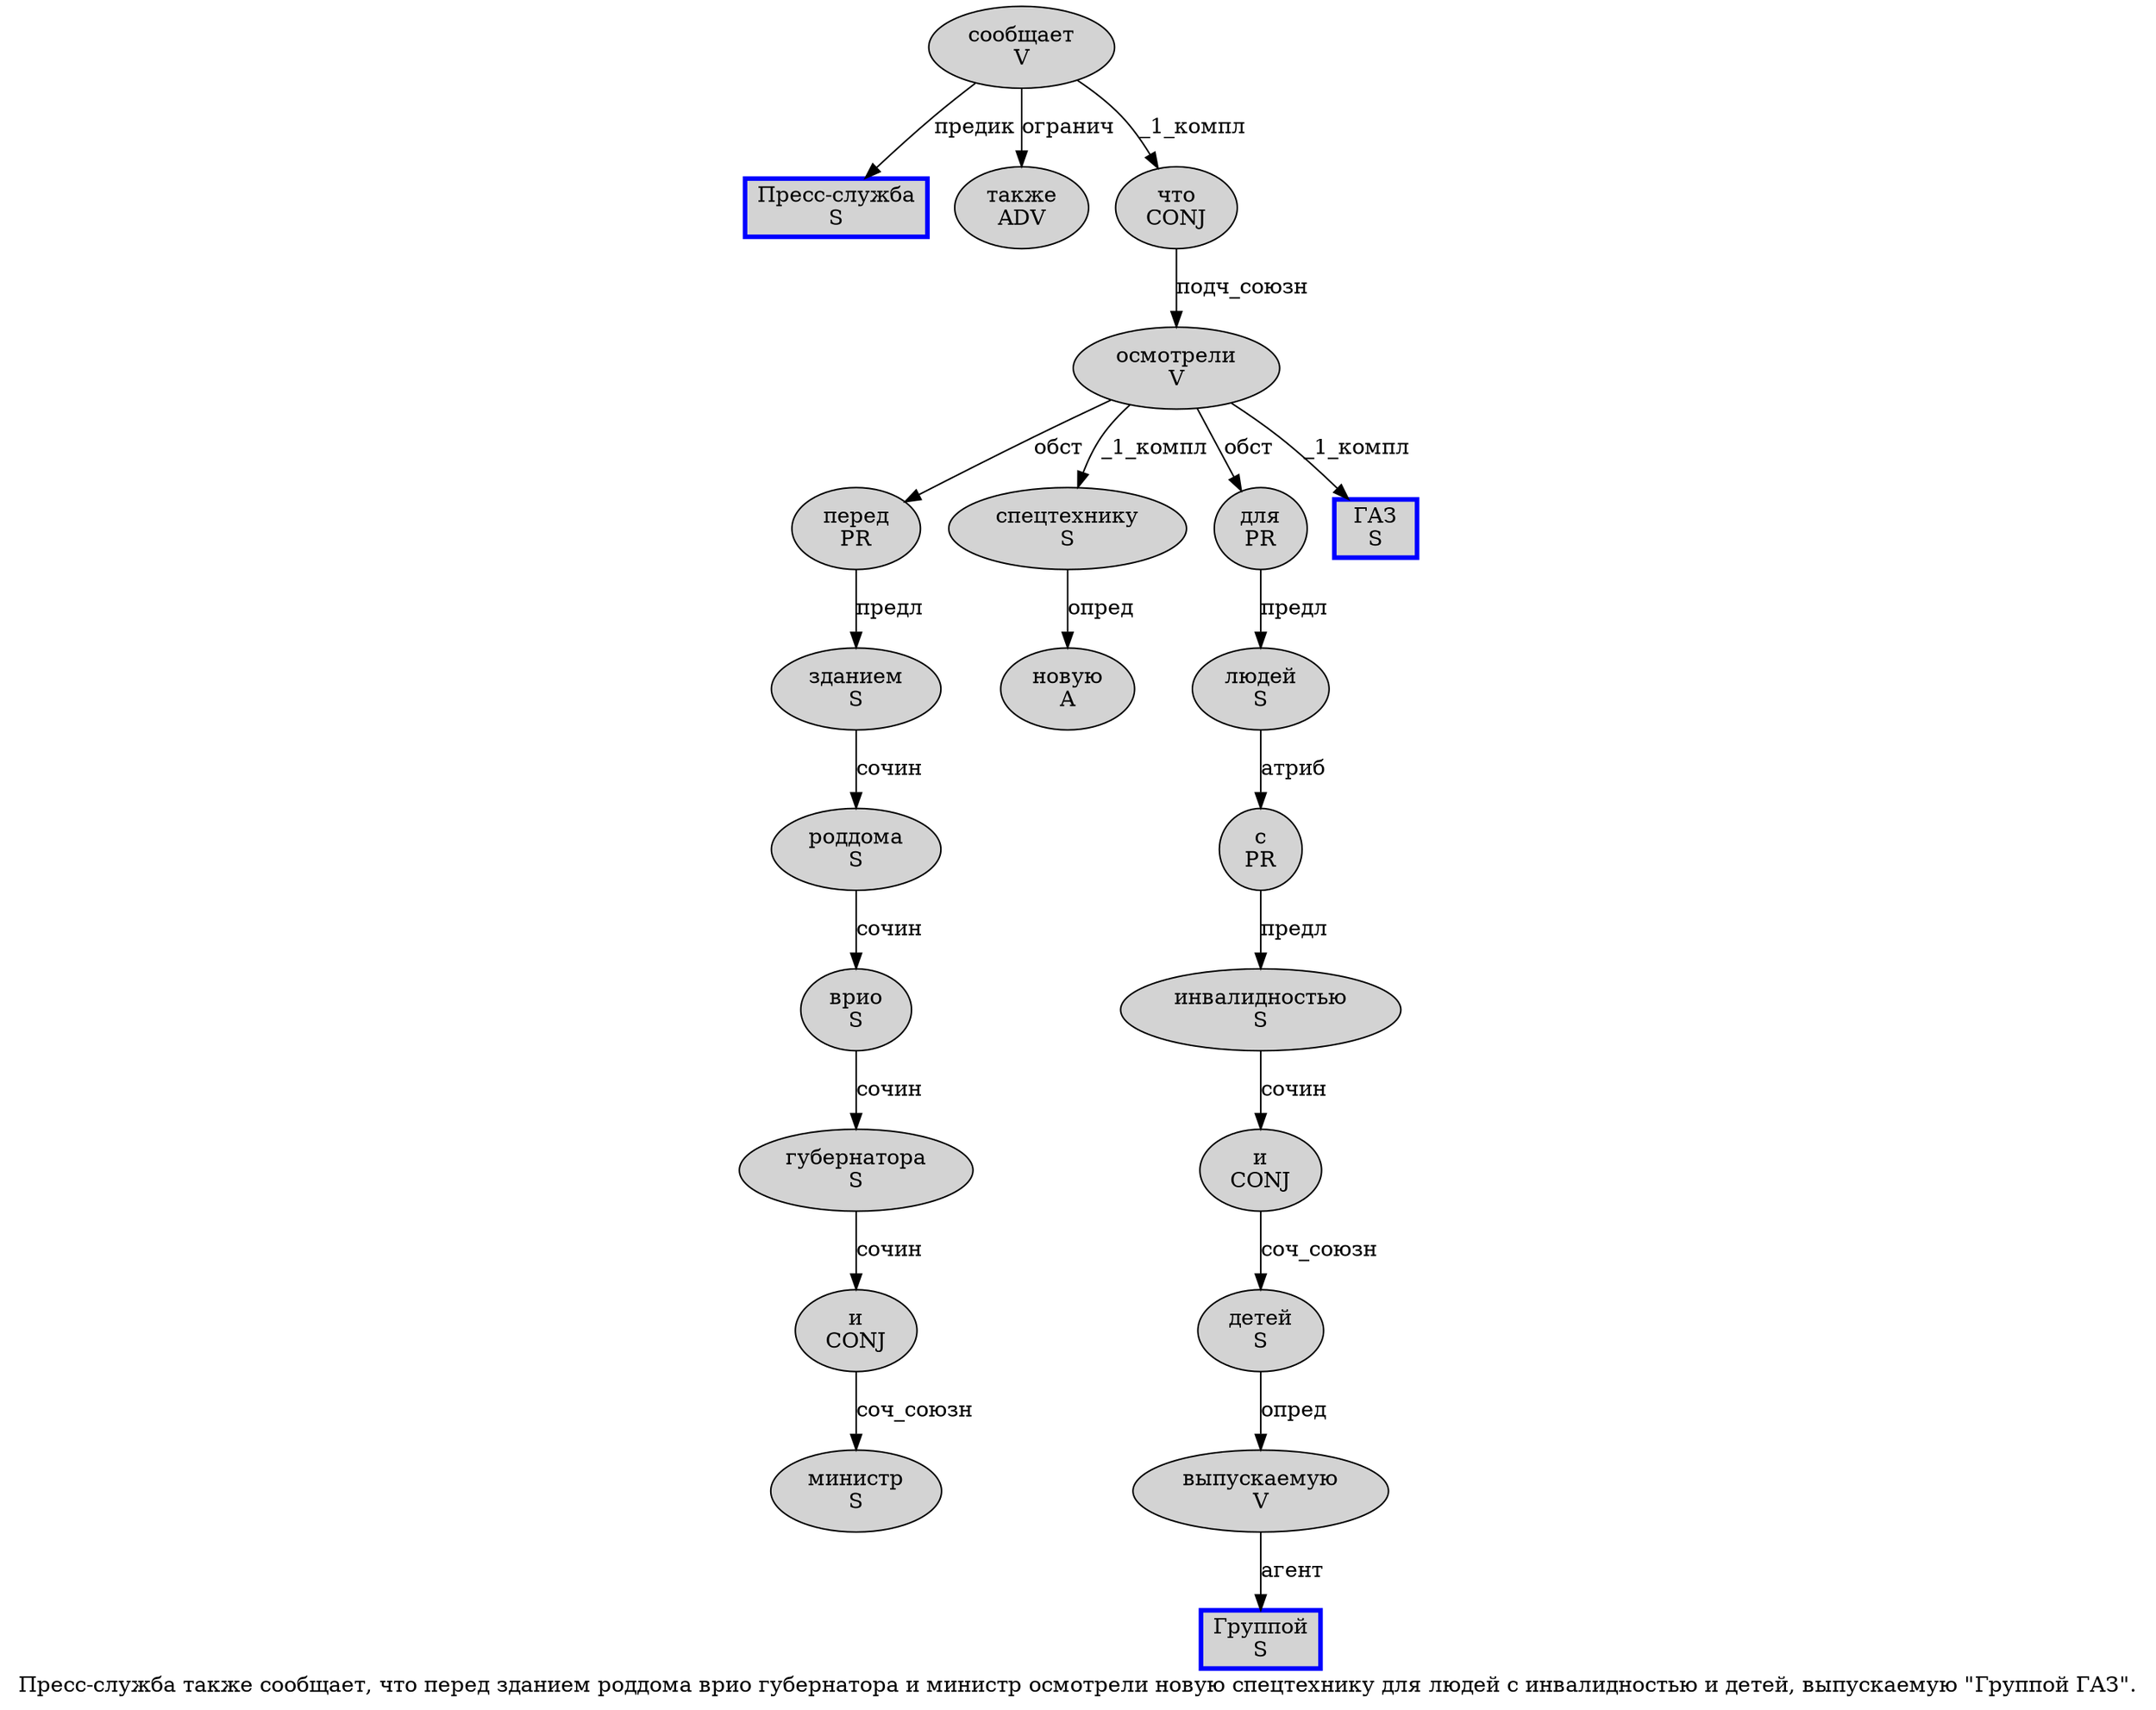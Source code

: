 digraph SENTENCE_758 {
	graph [label="Пресс-служба также сообщает, что перед зданием роддома врио губернатора и министр осмотрели новую спецтехнику для людей с инвалидностью и детей, выпускаемую \"Группой ГАЗ\"."]
	node [style=filled]
		0 [label="Пресс-служба
S" color=blue fillcolor=lightgray penwidth=3 shape=box]
		1 [label="также
ADV" color="" fillcolor=lightgray penwidth=1 shape=ellipse]
		2 [label="сообщает
V" color="" fillcolor=lightgray penwidth=1 shape=ellipse]
		4 [label="что
CONJ" color="" fillcolor=lightgray penwidth=1 shape=ellipse]
		5 [label="перед
PR" color="" fillcolor=lightgray penwidth=1 shape=ellipse]
		6 [label="зданием
S" color="" fillcolor=lightgray penwidth=1 shape=ellipse]
		7 [label="роддома
S" color="" fillcolor=lightgray penwidth=1 shape=ellipse]
		8 [label="врио
S" color="" fillcolor=lightgray penwidth=1 shape=ellipse]
		9 [label="губернатора
S" color="" fillcolor=lightgray penwidth=1 shape=ellipse]
		10 [label="и
CONJ" color="" fillcolor=lightgray penwidth=1 shape=ellipse]
		11 [label="министр
S" color="" fillcolor=lightgray penwidth=1 shape=ellipse]
		12 [label="осмотрели
V" color="" fillcolor=lightgray penwidth=1 shape=ellipse]
		13 [label="новую
A" color="" fillcolor=lightgray penwidth=1 shape=ellipse]
		14 [label="спецтехнику
S" color="" fillcolor=lightgray penwidth=1 shape=ellipse]
		15 [label="для
PR" color="" fillcolor=lightgray penwidth=1 shape=ellipse]
		16 [label="людей
S" color="" fillcolor=lightgray penwidth=1 shape=ellipse]
		17 [label="с
PR" color="" fillcolor=lightgray penwidth=1 shape=ellipse]
		18 [label="инвалидностью
S" color="" fillcolor=lightgray penwidth=1 shape=ellipse]
		19 [label="и
CONJ" color="" fillcolor=lightgray penwidth=1 shape=ellipse]
		20 [label="детей
S" color="" fillcolor=lightgray penwidth=1 shape=ellipse]
		22 [label="выпускаемую
V" color="" fillcolor=lightgray penwidth=1 shape=ellipse]
		24 [label="Группой
S" color=blue fillcolor=lightgray penwidth=3 shape=box]
		25 [label="ГАЗ
S" color=blue fillcolor=lightgray penwidth=3 shape=box]
			10 -> 11 [label="соч_союзн"]
			12 -> 5 [label="обст"]
			12 -> 14 [label="_1_компл"]
			12 -> 15 [label="обст"]
			12 -> 25 [label="_1_компл"]
			2 -> 0 [label="предик"]
			2 -> 1 [label="огранич"]
			2 -> 4 [label="_1_компл"]
			5 -> 6 [label="предл"]
			22 -> 24 [label="агент"]
			17 -> 18 [label="предл"]
			16 -> 17 [label="атриб"]
			6 -> 7 [label="сочин"]
			8 -> 9 [label="сочин"]
			4 -> 12 [label="подч_союзн"]
			19 -> 20 [label="соч_союзн"]
			18 -> 19 [label="сочин"]
			20 -> 22 [label="опред"]
			14 -> 13 [label="опред"]
			7 -> 8 [label="сочин"]
			15 -> 16 [label="предл"]
			9 -> 10 [label="сочин"]
}
